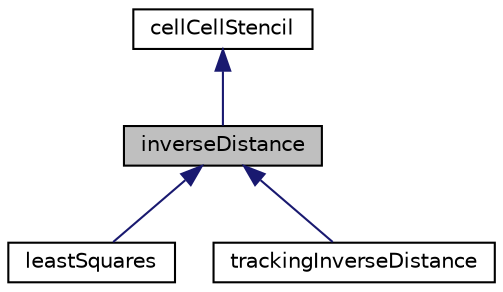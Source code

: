 digraph "inverseDistance"
{
  bgcolor="transparent";
  edge [fontname="Helvetica",fontsize="10",labelfontname="Helvetica",labelfontsize="10"];
  node [fontname="Helvetica",fontsize="10",shape=record];
  Node1 [label="inverseDistance",height=0.2,width=0.4,color="black", fillcolor="grey75", style="filled" fontcolor="black"];
  Node2 -> Node1 [dir="back",color="midnightblue",fontsize="10",style="solid",fontname="Helvetica"];
  Node2 [label="cellCellStencil",height=0.2,width=0.4,color="black",URL="$classFoam_1_1cellCellStencil.html",tooltip="Calculation of interpolation stencils. "];
  Node1 -> Node3 [dir="back",color="midnightblue",fontsize="10",style="solid",fontname="Helvetica"];
  Node3 [label="leastSquares",height=0.2,width=0.4,color="black",URL="$classFoam_1_1cellCellStencils_1_1leastSquares.html",tooltip="Least-squares-weighted interpolation stencil. "];
  Node1 -> Node4 [dir="back",color="midnightblue",fontsize="10",style="solid",fontname="Helvetica"];
  Node4 [label="trackingInverseDistance",height=0.2,width=0.4,color="black",URL="$classFoam_1_1cellCellStencils_1_1trackingInverseDistance.html",tooltip="Inverse-distance-weighted interpolation stencil. "];
}
